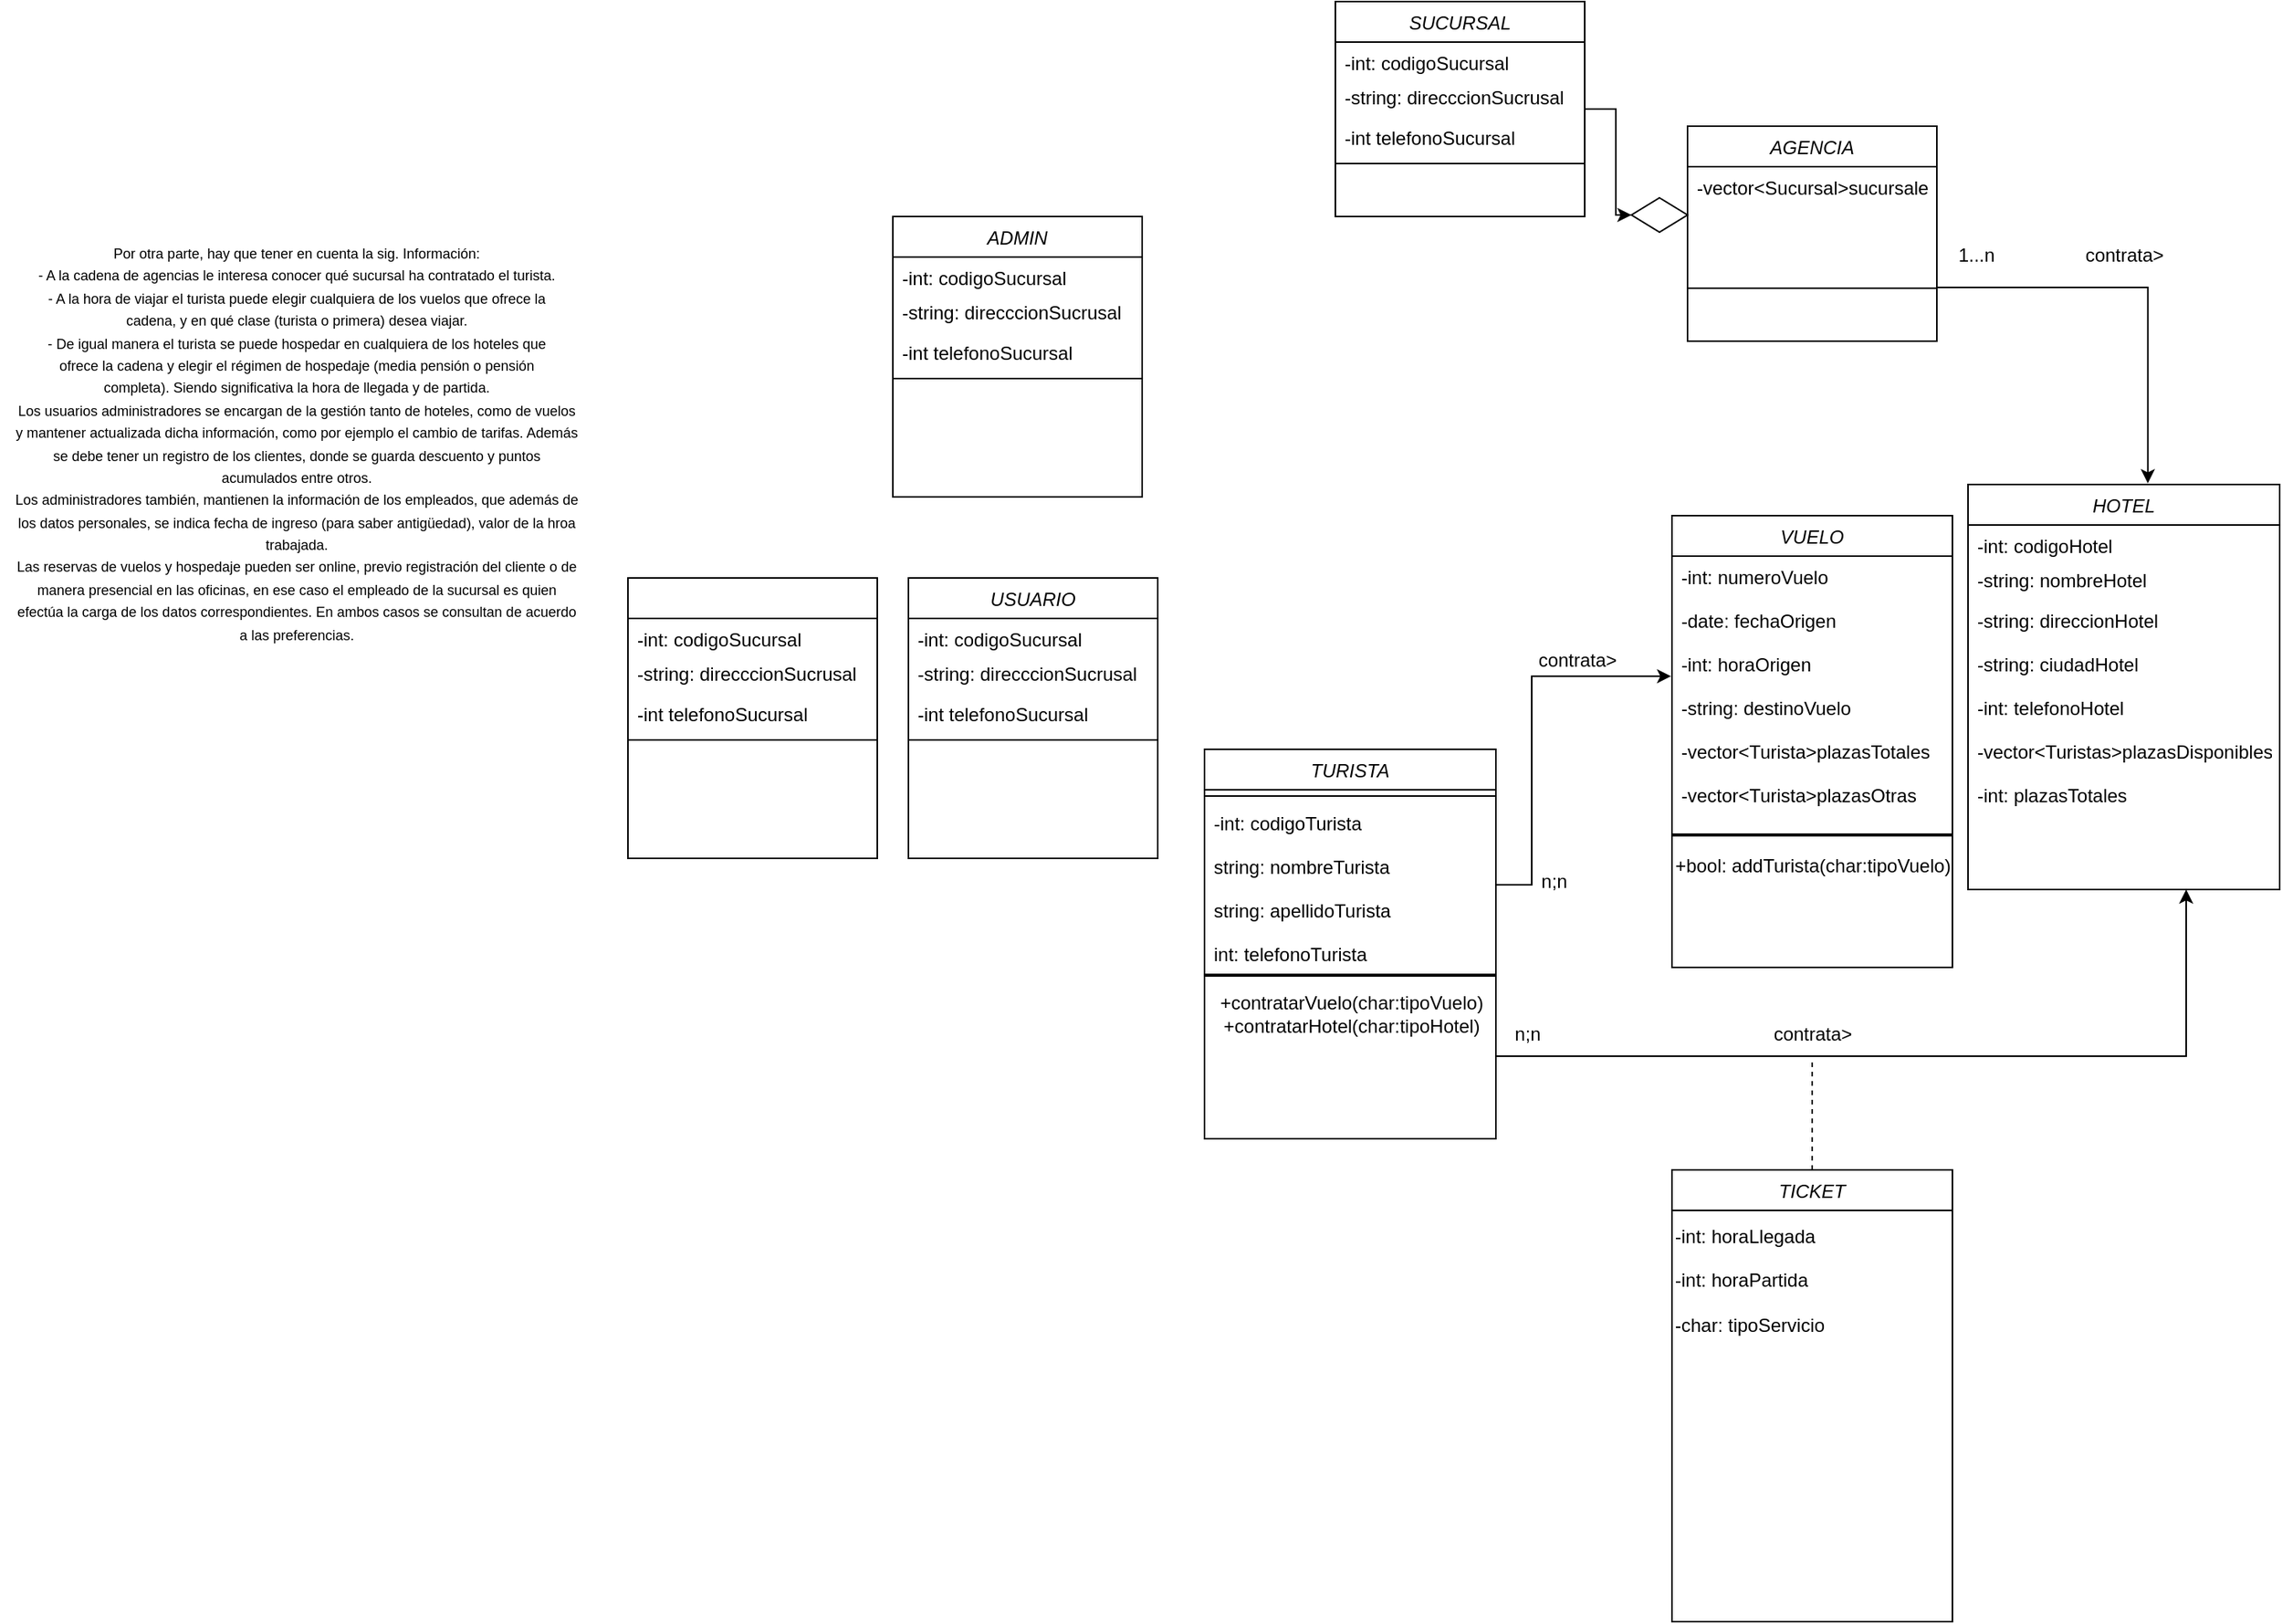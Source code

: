 <mxfile version="26.2.12">
  <diagram id="C5RBs43oDa-KdzZeNtuy" name="Page-1">
    <mxGraphModel dx="2416" dy="784" grid="1" gridSize="10" guides="1" tooltips="1" connect="1" arrows="1" fold="1" page="1" pageScale="1" pageWidth="827" pageHeight="1169" math="0" shadow="0">
      <root>
        <mxCell id="WIyWlLk6GJQsqaUBKTNV-0" />
        <mxCell id="WIyWlLk6GJQsqaUBKTNV-1" parent="WIyWlLk6GJQsqaUBKTNV-0" />
        <mxCell id="Xrv0vCx22JBJqTVyvg-u-27" style="edgeStyle=orthogonalEdgeStyle;rounded=0;orthogonalLoop=1;jettySize=auto;html=1;entryX=0;entryY=0.5;entryDx=0;entryDy=0;" edge="1" parent="WIyWlLk6GJQsqaUBKTNV-1" source="zkfFHV4jXpPFQw0GAbJ--0" target="Xrv0vCx22JBJqTVyvg-u-7">
          <mxGeometry relative="1" as="geometry" />
        </mxCell>
        <mxCell id="zkfFHV4jXpPFQw0GAbJ--0" value="SUCURSAL&#xa;" style="swimlane;fontStyle=2;align=center;verticalAlign=top;childLayout=stackLayout;horizontal=1;startSize=26;horizontalStack=0;resizeParent=1;resizeLast=0;collapsible=1;marginBottom=0;rounded=0;shadow=0;strokeWidth=1;" parent="WIyWlLk6GJQsqaUBKTNV-1" vertex="1">
          <mxGeometry x="64" y="20" width="160" height="138" as="geometry">
            <mxRectangle x="230" y="140" width="160" height="26" as="alternateBounds" />
          </mxGeometry>
        </mxCell>
        <mxCell id="zkfFHV4jXpPFQw0GAbJ--1" value="-int: codigoSucursal&#xa;" style="text;align=left;verticalAlign=top;spacingLeft=4;spacingRight=4;overflow=hidden;rotatable=0;points=[[0,0.5],[1,0.5]];portConstraint=eastwest;" parent="zkfFHV4jXpPFQw0GAbJ--0" vertex="1">
          <mxGeometry y="26" width="160" height="22" as="geometry" />
        </mxCell>
        <mxCell id="zkfFHV4jXpPFQw0GAbJ--2" value="-string: direcccionSucrusal" style="text;align=left;verticalAlign=top;spacingLeft=4;spacingRight=4;overflow=hidden;rotatable=0;points=[[0,0.5],[1,0.5]];portConstraint=eastwest;rounded=0;shadow=0;html=0;" parent="zkfFHV4jXpPFQw0GAbJ--0" vertex="1">
          <mxGeometry y="48" width="160" height="26" as="geometry" />
        </mxCell>
        <mxCell id="zkfFHV4jXpPFQw0GAbJ--3" value="-int telefonoSucursal" style="text;align=left;verticalAlign=top;spacingLeft=4;spacingRight=4;overflow=hidden;rotatable=0;points=[[0,0.5],[1,0.5]];portConstraint=eastwest;rounded=0;shadow=0;html=0;" parent="zkfFHV4jXpPFQw0GAbJ--0" vertex="1">
          <mxGeometry y="74" width="160" height="26" as="geometry" />
        </mxCell>
        <mxCell id="zkfFHV4jXpPFQw0GAbJ--4" value="" style="line;html=1;strokeWidth=1;align=left;verticalAlign=middle;spacingTop=-1;spacingLeft=3;spacingRight=3;rotatable=0;labelPosition=right;points=[];portConstraint=eastwest;" parent="zkfFHV4jXpPFQw0GAbJ--0" vertex="1">
          <mxGeometry y="100" width="160" height="8" as="geometry" />
        </mxCell>
        <mxCell id="Xrv0vCx22JBJqTVyvg-u-1" value="AGENCIA" style="swimlane;fontStyle=2;align=center;verticalAlign=top;childLayout=stackLayout;horizontal=1;startSize=26;horizontalStack=0;resizeParent=1;resizeLast=0;collapsible=1;marginBottom=0;rounded=0;shadow=0;strokeWidth=1;" vertex="1" parent="WIyWlLk6GJQsqaUBKTNV-1">
          <mxGeometry x="290" y="100" width="160" height="138" as="geometry">
            <mxRectangle x="290" y="100" width="160" height="26" as="alternateBounds" />
          </mxGeometry>
        </mxCell>
        <mxCell id="Xrv0vCx22JBJqTVyvg-u-2" value="-vector&lt;Sucursal&gt;sucursales" style="text;align=left;verticalAlign=top;spacingLeft=4;spacingRight=4;overflow=hidden;rotatable=0;points=[[0,0.5],[1,0.5]];portConstraint=eastwest;" vertex="1" parent="Xrv0vCx22JBJqTVyvg-u-1">
          <mxGeometry y="26" width="160" height="74" as="geometry" />
        </mxCell>
        <mxCell id="Xrv0vCx22JBJqTVyvg-u-5" value="" style="line;html=1;strokeWidth=1;align=left;verticalAlign=middle;spacingTop=-1;spacingLeft=3;spacingRight=3;rotatable=0;labelPosition=right;points=[];portConstraint=eastwest;" vertex="1" parent="Xrv0vCx22JBJqTVyvg-u-1">
          <mxGeometry y="100" width="160" height="8" as="geometry" />
        </mxCell>
        <mxCell id="Xrv0vCx22JBJqTVyvg-u-7" value="" style="rhombus;whiteSpace=wrap;html=1;" vertex="1" parent="WIyWlLk6GJQsqaUBKTNV-1">
          <mxGeometry x="254" y="146" width="36" height="22" as="geometry" />
        </mxCell>
        <mxCell id="Xrv0vCx22JBJqTVyvg-u-10" value="HOTEL" style="swimlane;fontStyle=2;align=center;verticalAlign=top;childLayout=stackLayout;horizontal=1;startSize=26;horizontalStack=0;resizeParent=1;resizeLast=0;collapsible=1;marginBottom=0;rounded=0;shadow=0;strokeWidth=1;" vertex="1" parent="WIyWlLk6GJQsqaUBKTNV-1">
          <mxGeometry x="470" y="330" width="200" height="260" as="geometry">
            <mxRectangle x="230" y="140" width="160" height="26" as="alternateBounds" />
          </mxGeometry>
        </mxCell>
        <mxCell id="Xrv0vCx22JBJqTVyvg-u-11" value="-int: codigoHotel" style="text;align=left;verticalAlign=top;spacingLeft=4;spacingRight=4;overflow=hidden;rotatable=0;points=[[0,0.5],[1,0.5]];portConstraint=eastwest;" vertex="1" parent="Xrv0vCx22JBJqTVyvg-u-10">
          <mxGeometry y="26" width="200" height="22" as="geometry" />
        </mxCell>
        <mxCell id="Xrv0vCx22JBJqTVyvg-u-12" value="-string: nombreHotel" style="text;align=left;verticalAlign=top;spacingLeft=4;spacingRight=4;overflow=hidden;rotatable=0;points=[[0,0.5],[1,0.5]];portConstraint=eastwest;rounded=0;shadow=0;html=0;" vertex="1" parent="Xrv0vCx22JBJqTVyvg-u-10">
          <mxGeometry y="48" width="200" height="26" as="geometry" />
        </mxCell>
        <mxCell id="Xrv0vCx22JBJqTVyvg-u-13" value="-string: direccionHotel&#xa;&#xa;-string: ciudadHotel&#xa;&#xa;-int: telefonoHotel&#xa;&#xa;-vector&lt;Turistas&gt;plazasDisponibles&#xa;&#xa;-int: plazasTotales" style="text;align=left;verticalAlign=top;spacingLeft=4;spacingRight=4;overflow=hidden;rotatable=0;points=[[0,0.5],[1,0.5]];portConstraint=eastwest;rounded=0;shadow=0;html=0;" vertex="1" parent="Xrv0vCx22JBJqTVyvg-u-10">
          <mxGeometry y="74" width="200" height="136" as="geometry" />
        </mxCell>
        <mxCell id="Xrv0vCx22JBJqTVyvg-u-19" style="edgeStyle=orthogonalEdgeStyle;rounded=0;orthogonalLoop=1;jettySize=auto;html=1;exitX=1;exitY=0.75;exitDx=0;exitDy=0;entryX=0.577;entryY=-0.003;entryDx=0;entryDy=0;entryPerimeter=0;" edge="1" parent="WIyWlLk6GJQsqaUBKTNV-1" source="Xrv0vCx22JBJqTVyvg-u-1" target="Xrv0vCx22JBJqTVyvg-u-10">
          <mxGeometry relative="1" as="geometry" />
        </mxCell>
        <mxCell id="Xrv0vCx22JBJqTVyvg-u-20" value="contrata&amp;gt;" style="text;html=1;align=center;verticalAlign=middle;resizable=0;points=[];autosize=1;strokeColor=none;fillColor=none;" vertex="1" parent="WIyWlLk6GJQsqaUBKTNV-1">
          <mxGeometry x="535" y="168" width="70" height="30" as="geometry" />
        </mxCell>
        <mxCell id="Xrv0vCx22JBJqTVyvg-u-21" value="1...n" style="text;html=1;align=center;verticalAlign=middle;resizable=0;points=[];autosize=1;strokeColor=none;fillColor=none;" vertex="1" parent="WIyWlLk6GJQsqaUBKTNV-1">
          <mxGeometry x="450" y="168" width="50" height="30" as="geometry" />
        </mxCell>
        <mxCell id="Xrv0vCx22JBJqTVyvg-u-22" value="TICKET" style="swimlane;fontStyle=2;align=center;verticalAlign=top;childLayout=stackLayout;horizontal=1;startSize=26;horizontalStack=0;resizeParent=1;resizeLast=0;collapsible=1;marginBottom=0;rounded=0;shadow=0;strokeWidth=1;" vertex="1" parent="WIyWlLk6GJQsqaUBKTNV-1">
          <mxGeometry x="280" y="770" width="180" height="290" as="geometry">
            <mxRectangle x="230" y="140" width="160" height="26" as="alternateBounds" />
          </mxGeometry>
        </mxCell>
        <mxCell id="Xrv0vCx22JBJqTVyvg-u-59" value="&lt;span style=&quot;background-color: transparent; color: light-dark(rgb(0, 0, 0), rgb(255, 255, 255));&quot;&gt;-int: horaLlegada&lt;/span&gt;&lt;div&gt;&lt;span style=&quot;background-color: transparent; color: light-dark(rgb(0, 0, 0), rgb(255, 255, 255));&quot;&gt;&lt;br&gt;&lt;/span&gt;&lt;/div&gt;&lt;div&gt;&lt;span style=&quot;background-color: transparent; color: light-dark(rgb(0, 0, 0), rgb(255, 255, 255));&quot;&gt;-int: horaPartida&lt;/span&gt;&lt;/div&gt;&lt;div&gt;&lt;span style=&quot;background-color: transparent; color: light-dark(rgb(0, 0, 0), rgb(255, 255, 255));&quot;&gt;&lt;br&gt;&lt;/span&gt;&lt;/div&gt;&lt;div&gt;&lt;span style=&quot;background-color: transparent; color: light-dark(rgb(0, 0, 0), rgb(255, 255, 255));&quot;&gt;-char: tipoServicio&lt;/span&gt;&lt;/div&gt;" style="text;html=1;align=left;verticalAlign=middle;resizable=0;points=[];autosize=1;strokeColor=none;fillColor=none;" vertex="1" parent="Xrv0vCx22JBJqTVyvg-u-22">
          <mxGeometry y="26" width="180" height="90" as="geometry" />
        </mxCell>
        <mxCell id="Xrv0vCx22JBJqTVyvg-u-28" value="&lt;div&gt;&lt;div&gt;&lt;font style=&quot;font-size: 9px;&quot;&gt;Por otra parte, hay que tener en cuenta la sig. Información:&lt;br/&gt;- A la cadena de agencias le interesa conocer qué sucursal ha contratado el turista.&lt;br/&gt;- A la hora de viajar el turista puede elegir cualquiera de los vuelos que ofrece la&lt;br/&gt;cadena, y en qué clase (turista o primera) desea viajar.&lt;br/&gt;- De igual manera el turista se puede hospedar en cualquiera de los hoteles que&lt;br/&gt;ofrece la cadena y elegir el régimen de hospedaje (media pensión o pensión&lt;br/&gt;completa). Siendo significativa la hora de llegada y de partida.&lt;br/&gt;Los usuarios administradores se encargan de la gestión tanto de hoteles, como de vuelos&lt;br/&gt;y mantener actualizada dicha información, como por ejemplo el cambio de tarifas. Además&lt;br/&gt;se debe tener un registro de los clientes, donde se guarda descuento y puntos&lt;br/&gt;acumulados entre otros.&lt;br/&gt;Los administradores también, mantienen la información de los empleados, que además de&lt;br/&gt;los datos personales, se indica fecha de ingreso (para saber antigüedad), valor de la hroa&lt;br/&gt;trabajada.&lt;br/&gt;Las reservas de vuelos y hospedaje pueden ser online, previo registración del cliente o de&lt;br/&gt;manera presencial en las oficinas, en ese caso el empleado de la sucursal es quien&lt;br/&gt;efectúa la carga de los datos correspondientes. En ambos casos se consultan de acuerdo&lt;br/&gt;a las preferencias.&lt;/font&gt;&lt;/div&gt;&lt;/div&gt;" style="text;html=1;align=center;verticalAlign=middle;resizable=0;points=[];autosize=1;strokeColor=none;fillColor=none;" vertex="1" parent="WIyWlLk6GJQsqaUBKTNV-1">
          <mxGeometry x="-793" y="168" width="380" height="270" as="geometry" />
        </mxCell>
        <mxCell id="Xrv0vCx22JBJqTVyvg-u-47" style="edgeStyle=orthogonalEdgeStyle;rounded=0;orthogonalLoop=1;jettySize=auto;html=1;exitX=1;exitY=0.75;exitDx=0;exitDy=0;" edge="1" parent="WIyWlLk6GJQsqaUBKTNV-1" source="Xrv0vCx22JBJqTVyvg-u-29">
          <mxGeometry relative="1" as="geometry">
            <mxPoint x="610" y="590" as="targetPoint" />
            <Array as="points">
              <mxPoint x="610" y="697" />
            </Array>
          </mxGeometry>
        </mxCell>
        <mxCell id="Xrv0vCx22JBJqTVyvg-u-29" value="TURISTA" style="swimlane;fontStyle=2;align=center;verticalAlign=top;childLayout=stackLayout;horizontal=1;startSize=26;horizontalStack=0;resizeParent=1;resizeLast=0;collapsible=1;marginBottom=0;rounded=0;shadow=0;strokeWidth=1;" vertex="1" parent="WIyWlLk6GJQsqaUBKTNV-1">
          <mxGeometry x="-20" y="500" width="187" height="250" as="geometry">
            <mxRectangle x="230" y="140" width="160" height="26" as="alternateBounds" />
          </mxGeometry>
        </mxCell>
        <mxCell id="Xrv0vCx22JBJqTVyvg-u-33" value="" style="line;html=1;strokeWidth=1;align=left;verticalAlign=middle;spacingTop=-1;spacingLeft=3;spacingRight=3;rotatable=0;labelPosition=right;points=[];portConstraint=eastwest;" vertex="1" parent="Xrv0vCx22JBJqTVyvg-u-29">
          <mxGeometry y="26" width="187" height="8" as="geometry" />
        </mxCell>
        <mxCell id="Xrv0vCx22JBJqTVyvg-u-34" value="-int: codigoTurista&#xa;&#xa;string: nombreTurista&#xa;&#xa;string: apellidoTurista&#xa;&#xa;int: telefonoTurista" style="text;align=left;verticalAlign=top;spacingLeft=4;spacingRight=4;overflow=hidden;rotatable=0;points=[[0,0.5],[1,0.5]];portConstraint=eastwest;" vertex="1" parent="Xrv0vCx22JBJqTVyvg-u-29">
          <mxGeometry y="34" width="187" height="106" as="geometry" />
        </mxCell>
        <mxCell id="Xrv0vCx22JBJqTVyvg-u-39" value="" style="line;strokeWidth=2;html=1;" vertex="1" parent="Xrv0vCx22JBJqTVyvg-u-29">
          <mxGeometry y="140" width="187" height="10" as="geometry" />
        </mxCell>
        <mxCell id="Xrv0vCx22JBJqTVyvg-u-40" value="+contratarVuelo(char:tipoVuelo)&lt;div&gt;&lt;span style=&quot;background-color: transparent; color: light-dark(rgb(0, 0, 0), rgb(255, 255, 255));&quot;&gt;+contratarHotel(char:tipoHotel)&lt;/span&gt;&lt;/div&gt;" style="text;html=1;align=center;verticalAlign=middle;resizable=0;points=[];autosize=1;strokeColor=none;fillColor=none;" vertex="1" parent="Xrv0vCx22JBJqTVyvg-u-29">
          <mxGeometry y="150" width="187" height="40" as="geometry" />
        </mxCell>
        <mxCell id="Xrv0vCx22JBJqTVyvg-u-44" value="contrata&amp;gt;" style="text;html=1;align=center;verticalAlign=middle;resizable=0;points=[];autosize=1;strokeColor=none;fillColor=none;" vertex="1" parent="WIyWlLk6GJQsqaUBKTNV-1">
          <mxGeometry x="184" y="428" width="70" height="30" as="geometry" />
        </mxCell>
        <mxCell id="Xrv0vCx22JBJqTVyvg-u-46" value="n;n" style="text;html=1;align=center;verticalAlign=middle;resizable=0;points=[];autosize=1;strokeColor=none;fillColor=none;" vertex="1" parent="WIyWlLk6GJQsqaUBKTNV-1">
          <mxGeometry x="184" y="570" width="40" height="30" as="geometry" />
        </mxCell>
        <mxCell id="Xrv0vCx22JBJqTVyvg-u-48" value="contrata&amp;gt;" style="text;html=1;align=center;verticalAlign=middle;resizable=0;points=[];autosize=1;strokeColor=none;fillColor=none;" vertex="1" parent="WIyWlLk6GJQsqaUBKTNV-1">
          <mxGeometry x="335" y="668" width="70" height="30" as="geometry" />
        </mxCell>
        <mxCell id="Xrv0vCx22JBJqTVyvg-u-49" value="n;n" style="text;html=1;align=center;verticalAlign=middle;resizable=0;points=[];autosize=1;strokeColor=none;fillColor=none;" vertex="1" parent="WIyWlLk6GJQsqaUBKTNV-1">
          <mxGeometry x="167" y="668" width="40" height="30" as="geometry" />
        </mxCell>
        <mxCell id="Xrv0vCx22JBJqTVyvg-u-52" value="" style="endArrow=none;dashed=1;html=1;rounded=0;" edge="1" parent="WIyWlLk6GJQsqaUBKTNV-1">
          <mxGeometry width="50" height="50" relative="1" as="geometry">
            <mxPoint x="370" y="770" as="sourcePoint" />
            <mxPoint x="370" y="700" as="targetPoint" />
          </mxGeometry>
        </mxCell>
        <mxCell id="Xrv0vCx22JBJqTVyvg-u-53" value="VUELO" style="swimlane;fontStyle=2;align=center;verticalAlign=top;childLayout=stackLayout;horizontal=1;startSize=26;horizontalStack=0;resizeParent=1;resizeLast=0;collapsible=1;marginBottom=0;rounded=0;shadow=0;strokeWidth=1;" vertex="1" parent="WIyWlLk6GJQsqaUBKTNV-1">
          <mxGeometry x="280" y="350" width="180" height="290" as="geometry">
            <mxRectangle x="230" y="140" width="160" height="26" as="alternateBounds" />
          </mxGeometry>
        </mxCell>
        <mxCell id="Xrv0vCx22JBJqTVyvg-u-54" value="-int: numeroVuelo&#xa;&#xa;-date: fechaOrigen&#xa;&#xa;-int: horaOrigen&#xa;&#xa;-string: destinoVuelo&#xa;&#xa;-vector&lt;Turista&gt;plazasTotales&#xa;&#xa;-vector&lt;Turista&gt;plazasOtras" style="text;align=left;verticalAlign=top;spacingLeft=4;spacingRight=4;overflow=hidden;rotatable=0;points=[[0,0.5],[1,0.5]];portConstraint=eastwest;" vertex="1" parent="Xrv0vCx22JBJqTVyvg-u-53">
          <mxGeometry y="26" width="180" height="174" as="geometry" />
        </mxCell>
        <mxCell id="Xrv0vCx22JBJqTVyvg-u-55" value="" style="line;strokeWidth=2;html=1;" vertex="1" parent="Xrv0vCx22JBJqTVyvg-u-53">
          <mxGeometry y="200" width="180" height="10" as="geometry" />
        </mxCell>
        <mxCell id="Xrv0vCx22JBJqTVyvg-u-56" value="+bool: addTurista(char:tipoVuelo)" style="text;html=1;align=center;verticalAlign=middle;resizable=0;points=[];autosize=1;strokeColor=none;fillColor=none;" vertex="1" parent="Xrv0vCx22JBJqTVyvg-u-53">
          <mxGeometry y="210" width="180" height="30" as="geometry" />
        </mxCell>
        <mxCell id="Xrv0vCx22JBJqTVyvg-u-57" style="edgeStyle=orthogonalEdgeStyle;rounded=0;orthogonalLoop=1;jettySize=auto;html=1;exitX=1;exitY=0.5;exitDx=0;exitDy=0;entryX=-0.003;entryY=0.443;entryDx=0;entryDy=0;entryPerimeter=0;" edge="1" parent="WIyWlLk6GJQsqaUBKTNV-1" source="Xrv0vCx22JBJqTVyvg-u-34" target="Xrv0vCx22JBJqTVyvg-u-54">
          <mxGeometry relative="1" as="geometry">
            <Array as="points">
              <mxPoint x="190" y="587" />
              <mxPoint x="190" y="453" />
            </Array>
          </mxGeometry>
        </mxCell>
        <mxCell id="Xrv0vCx22JBJqTVyvg-u-60" value="ADMIN" style="swimlane;fontStyle=2;align=center;verticalAlign=top;childLayout=stackLayout;horizontal=1;startSize=26;horizontalStack=0;resizeParent=1;resizeLast=0;collapsible=1;marginBottom=0;rounded=0;shadow=0;strokeWidth=1;" vertex="1" parent="WIyWlLk6GJQsqaUBKTNV-1">
          <mxGeometry x="-220" y="158" width="160" height="180" as="geometry">
            <mxRectangle x="230" y="140" width="160" height="26" as="alternateBounds" />
          </mxGeometry>
        </mxCell>
        <mxCell id="Xrv0vCx22JBJqTVyvg-u-61" value="-int: codigoSucursal&#xa;" style="text;align=left;verticalAlign=top;spacingLeft=4;spacingRight=4;overflow=hidden;rotatable=0;points=[[0,0.5],[1,0.5]];portConstraint=eastwest;" vertex="1" parent="Xrv0vCx22JBJqTVyvg-u-60">
          <mxGeometry y="26" width="160" height="22" as="geometry" />
        </mxCell>
        <mxCell id="Xrv0vCx22JBJqTVyvg-u-62" value="-string: direcccionSucrusal" style="text;align=left;verticalAlign=top;spacingLeft=4;spacingRight=4;overflow=hidden;rotatable=0;points=[[0,0.5],[1,0.5]];portConstraint=eastwest;rounded=0;shadow=0;html=0;" vertex="1" parent="Xrv0vCx22JBJqTVyvg-u-60">
          <mxGeometry y="48" width="160" height="26" as="geometry" />
        </mxCell>
        <mxCell id="Xrv0vCx22JBJqTVyvg-u-63" value="-int telefonoSucursal" style="text;align=left;verticalAlign=top;spacingLeft=4;spacingRight=4;overflow=hidden;rotatable=0;points=[[0,0.5],[1,0.5]];portConstraint=eastwest;rounded=0;shadow=0;html=0;" vertex="1" parent="Xrv0vCx22JBJqTVyvg-u-60">
          <mxGeometry y="74" width="160" height="26" as="geometry" />
        </mxCell>
        <mxCell id="Xrv0vCx22JBJqTVyvg-u-64" value="" style="line;html=1;strokeWidth=1;align=left;verticalAlign=middle;spacingTop=-1;spacingLeft=3;spacingRight=3;rotatable=0;labelPosition=right;points=[];portConstraint=eastwest;" vertex="1" parent="Xrv0vCx22JBJqTVyvg-u-60">
          <mxGeometry y="100" width="160" height="8" as="geometry" />
        </mxCell>
        <mxCell id="Xrv0vCx22JBJqTVyvg-u-65" value="USUARIO" style="swimlane;fontStyle=2;align=center;verticalAlign=top;childLayout=stackLayout;horizontal=1;startSize=26;horizontalStack=0;resizeParent=1;resizeLast=0;collapsible=1;marginBottom=0;rounded=0;shadow=0;strokeWidth=1;" vertex="1" parent="WIyWlLk6GJQsqaUBKTNV-1">
          <mxGeometry x="-210" y="390" width="160" height="180" as="geometry">
            <mxRectangle x="230" y="140" width="160" height="26" as="alternateBounds" />
          </mxGeometry>
        </mxCell>
        <mxCell id="Xrv0vCx22JBJqTVyvg-u-66" value="-int: codigoSucursal&#xa;" style="text;align=left;verticalAlign=top;spacingLeft=4;spacingRight=4;overflow=hidden;rotatable=0;points=[[0,0.5],[1,0.5]];portConstraint=eastwest;" vertex="1" parent="Xrv0vCx22JBJqTVyvg-u-65">
          <mxGeometry y="26" width="160" height="22" as="geometry" />
        </mxCell>
        <mxCell id="Xrv0vCx22JBJqTVyvg-u-67" value="-string: direcccionSucrusal" style="text;align=left;verticalAlign=top;spacingLeft=4;spacingRight=4;overflow=hidden;rotatable=0;points=[[0,0.5],[1,0.5]];portConstraint=eastwest;rounded=0;shadow=0;html=0;" vertex="1" parent="Xrv0vCx22JBJqTVyvg-u-65">
          <mxGeometry y="48" width="160" height="26" as="geometry" />
        </mxCell>
        <mxCell id="Xrv0vCx22JBJqTVyvg-u-68" value="-int telefonoSucursal" style="text;align=left;verticalAlign=top;spacingLeft=4;spacingRight=4;overflow=hidden;rotatable=0;points=[[0,0.5],[1,0.5]];portConstraint=eastwest;rounded=0;shadow=0;html=0;" vertex="1" parent="Xrv0vCx22JBJqTVyvg-u-65">
          <mxGeometry y="74" width="160" height="26" as="geometry" />
        </mxCell>
        <mxCell id="Xrv0vCx22JBJqTVyvg-u-69" value="" style="line;html=1;strokeWidth=1;align=left;verticalAlign=middle;spacingTop=-1;spacingLeft=3;spacingRight=3;rotatable=0;labelPosition=right;points=[];portConstraint=eastwest;" vertex="1" parent="Xrv0vCx22JBJqTVyvg-u-65">
          <mxGeometry y="100" width="160" height="8" as="geometry" />
        </mxCell>
        <mxCell id="Xrv0vCx22JBJqTVyvg-u-70" value="" style="swimlane;fontStyle=2;align=center;verticalAlign=top;childLayout=stackLayout;horizontal=1;startSize=26;horizontalStack=0;resizeParent=1;resizeLast=0;collapsible=1;marginBottom=0;rounded=0;shadow=0;strokeWidth=1;" vertex="1" parent="WIyWlLk6GJQsqaUBKTNV-1">
          <mxGeometry x="-390" y="390" width="160" height="180" as="geometry">
            <mxRectangle x="230" y="140" width="160" height="26" as="alternateBounds" />
          </mxGeometry>
        </mxCell>
        <mxCell id="Xrv0vCx22JBJqTVyvg-u-71" value="-int: codigoSucursal&#xa;" style="text;align=left;verticalAlign=top;spacingLeft=4;spacingRight=4;overflow=hidden;rotatable=0;points=[[0,0.5],[1,0.5]];portConstraint=eastwest;" vertex="1" parent="Xrv0vCx22JBJqTVyvg-u-70">
          <mxGeometry y="26" width="160" height="22" as="geometry" />
        </mxCell>
        <mxCell id="Xrv0vCx22JBJqTVyvg-u-72" value="-string: direcccionSucrusal" style="text;align=left;verticalAlign=top;spacingLeft=4;spacingRight=4;overflow=hidden;rotatable=0;points=[[0,0.5],[1,0.5]];portConstraint=eastwest;rounded=0;shadow=0;html=0;" vertex="1" parent="Xrv0vCx22JBJqTVyvg-u-70">
          <mxGeometry y="48" width="160" height="26" as="geometry" />
        </mxCell>
        <mxCell id="Xrv0vCx22JBJqTVyvg-u-73" value="-int telefonoSucursal" style="text;align=left;verticalAlign=top;spacingLeft=4;spacingRight=4;overflow=hidden;rotatable=0;points=[[0,0.5],[1,0.5]];portConstraint=eastwest;rounded=0;shadow=0;html=0;" vertex="1" parent="Xrv0vCx22JBJqTVyvg-u-70">
          <mxGeometry y="74" width="160" height="26" as="geometry" />
        </mxCell>
        <mxCell id="Xrv0vCx22JBJqTVyvg-u-74" value="" style="line;html=1;strokeWidth=1;align=left;verticalAlign=middle;spacingTop=-1;spacingLeft=3;spacingRight=3;rotatable=0;labelPosition=right;points=[];portConstraint=eastwest;" vertex="1" parent="Xrv0vCx22JBJqTVyvg-u-70">
          <mxGeometry y="100" width="160" height="8" as="geometry" />
        </mxCell>
      </root>
    </mxGraphModel>
  </diagram>
</mxfile>
